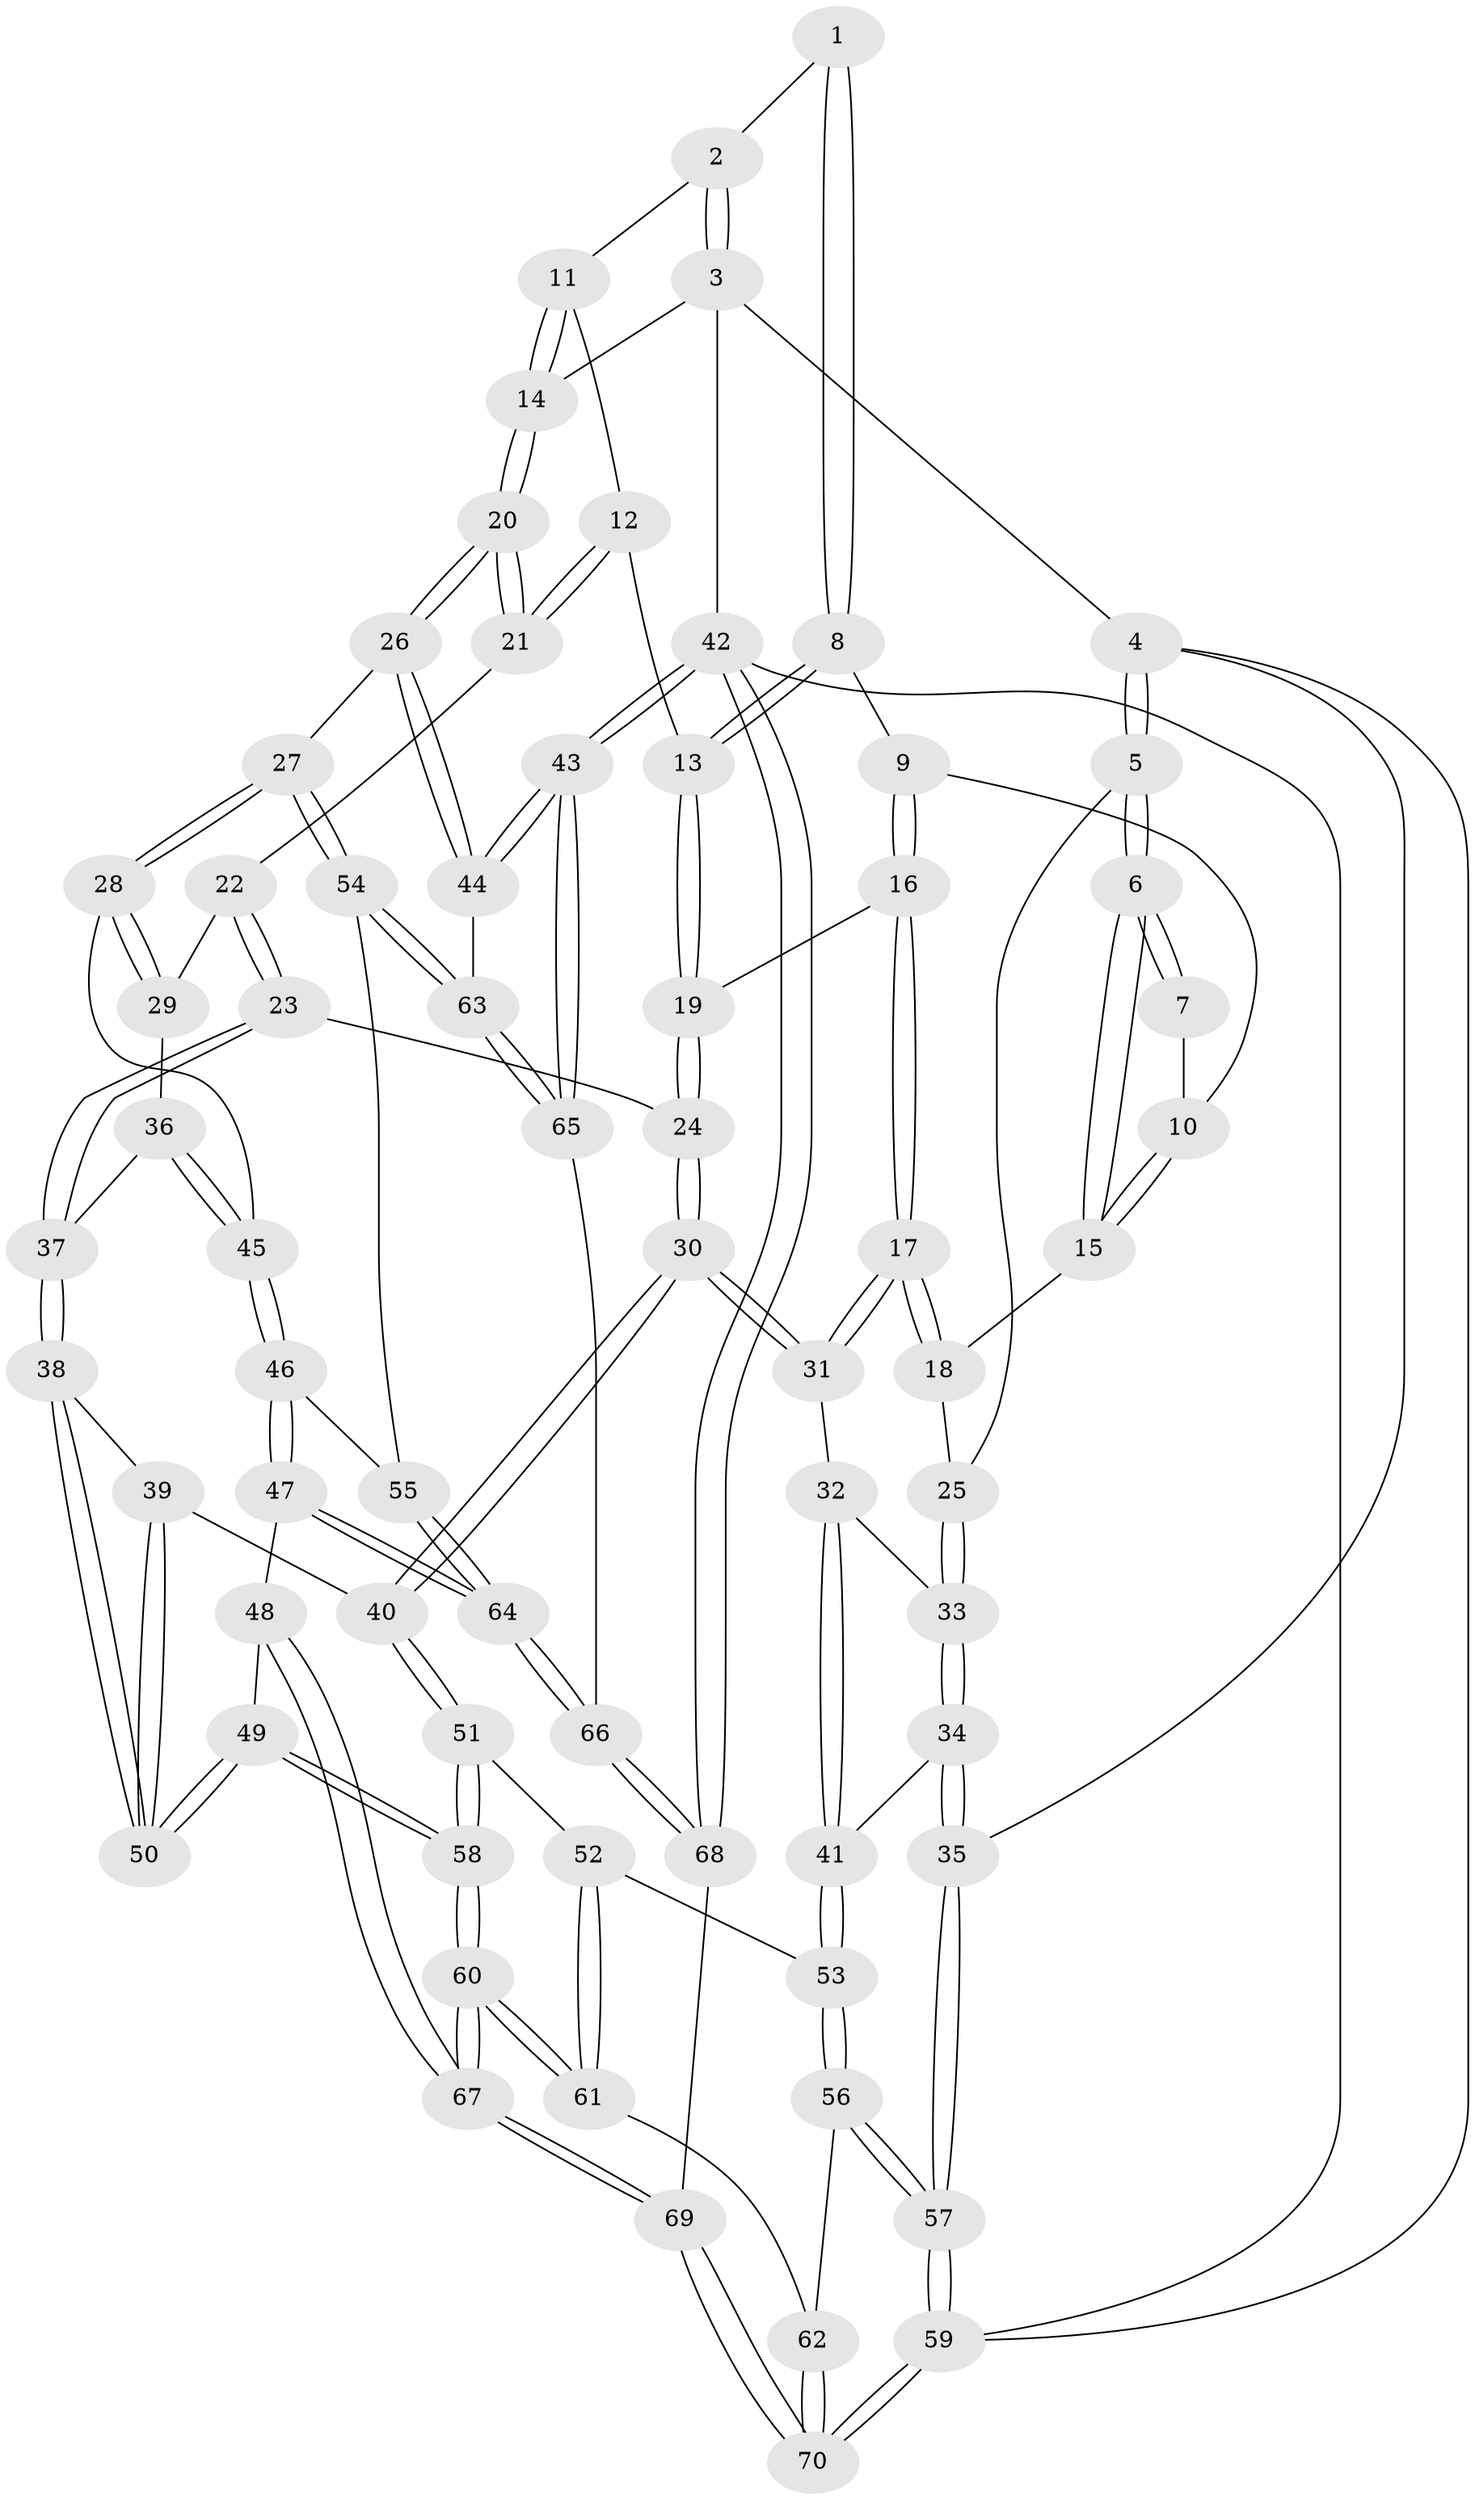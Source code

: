// Generated by graph-tools (version 1.1) at 2025/03/03/09/25 03:03:23]
// undirected, 70 vertices, 172 edges
graph export_dot {
graph [start="1"]
  node [color=gray90,style=filled];
  1 [pos="+0.4173168491757321+0"];
  2 [pos="+0.563724482031184+0"];
  3 [pos="+1+0"];
  4 [pos="+0+0"];
  5 [pos="+0+0"];
  6 [pos="+0+0"];
  7 [pos="+0.2704539369477311+0"];
  8 [pos="+0.48245310287526677+0.13947872735571187"];
  9 [pos="+0.32828148717119804+0.18841102205566518"];
  10 [pos="+0.2974253502259389+0.18130799869634398"];
  11 [pos="+0.6913641557118713+0.1341958236302496"];
  12 [pos="+0.6732903844186796+0.16260958148854948"];
  13 [pos="+0.5032875250062068+0.16289262418307246"];
  14 [pos="+1+0"];
  15 [pos="+0.2026943233152461+0.22193580010535408"];
  16 [pos="+0.3637963965421398+0.32010862002382845"];
  17 [pos="+0.29352531665293413+0.367641861060969"];
  18 [pos="+0.19746336748671928+0.29326581346273056"];
  19 [pos="+0.48553506643538413+0.3145404018217758"];
  20 [pos="+1+0.3036522188472234"];
  21 [pos="+0.7176079373497722+0.2694850991353632"];
  22 [pos="+0.7019786559821393+0.29999919869179603"];
  23 [pos="+0.5484002213195343+0.3940672548858359"];
  24 [pos="+0.5257813620957554+0.3816154738103655"];
  25 [pos="+0.12694463333134126+0.34099627403476723"];
  26 [pos="+1+0.464422016531327"];
  27 [pos="+1+0.509585200264696"];
  28 [pos="+0.8357838653434039+0.4948618326068769"];
  29 [pos="+0.7562779219151027+0.4434471661466884"];
  30 [pos="+0.3312770704931469+0.5185926664323253"];
  31 [pos="+0.3012335213609984+0.48503874594540525"];
  32 [pos="+0.22502030353826225+0.4856628174981619"];
  33 [pos="+0.059707057025311996+0.4244930136435233"];
  34 [pos="+0.05112996968654825+0.42817274394692734"];
  35 [pos="+0+0.43396670523881986"];
  36 [pos="+0.5886076335249221+0.4716741303556205"];
  37 [pos="+0.582979927357038+0.4695515247380527"];
  38 [pos="+0.5459776708421332+0.5369505418764092"];
  39 [pos="+0.3930012987109312+0.5674254816098836"];
  40 [pos="+0.34112446523987966+0.5609449210868521"];
  41 [pos="+0.12899017209297575+0.6076329528902947"];
  42 [pos="+1+1"];
  43 [pos="+1+1"];
  44 [pos="+1+0.6187387922563319"];
  45 [pos="+0.693653157841196+0.5813873383443829"];
  46 [pos="+0.6849170311582794+0.6246401924717889"];
  47 [pos="+0.5966350451114292+0.7068904560374691"];
  48 [pos="+0.5806280320424821+0.7025018688725885"];
  49 [pos="+0.5659492166399364+0.6958106757334598"];
  50 [pos="+0.5636967884121968+0.6902370649636926"];
  51 [pos="+0.3324216988372032+0.587382533166336"];
  52 [pos="+0.19502900298342607+0.6474334018814929"];
  53 [pos="+0.13038888985818242+0.6440478010447023"];
  54 [pos="+0.8769982730284154+0.6813684146645472"];
  55 [pos="+0.8238612506180477+0.6966536645812754"];
  56 [pos="+0+0.7740550088575924"];
  57 [pos="+0+0.8315750607277305"];
  58 [pos="+0.379450234222315+0.7677826196209452"];
  59 [pos="+0+1"];
  60 [pos="+0.34531621770153265+0.848382593720816"];
  61 [pos="+0.27968365581075133+0.8377635581411148"];
  62 [pos="+0.2510167547560207+0.8407527544459819"];
  63 [pos="+0.9073992440968728+0.8337866645640355"];
  64 [pos="+0.685647752144698+0.8284458119342045"];
  65 [pos="+0.9103520713919256+0.8697811712551233"];
  66 [pos="+0.6967675440341405+0.9501414520188168"];
  67 [pos="+0.4384317447097629+1"];
  68 [pos="+0.596635346585812+1"];
  69 [pos="+0.48992770784703504+1"];
  70 [pos="+0+1"];
  1 -- 2;
  1 -- 8;
  1 -- 8;
  2 -- 3;
  2 -- 3;
  2 -- 11;
  3 -- 4;
  3 -- 14;
  3 -- 42;
  4 -- 5;
  4 -- 5;
  4 -- 35;
  4 -- 59;
  5 -- 6;
  5 -- 6;
  5 -- 25;
  6 -- 7;
  6 -- 7;
  6 -- 15;
  6 -- 15;
  7 -- 10;
  8 -- 9;
  8 -- 13;
  8 -- 13;
  9 -- 10;
  9 -- 16;
  9 -- 16;
  10 -- 15;
  10 -- 15;
  11 -- 12;
  11 -- 14;
  11 -- 14;
  12 -- 13;
  12 -- 21;
  12 -- 21;
  13 -- 19;
  13 -- 19;
  14 -- 20;
  14 -- 20;
  15 -- 18;
  16 -- 17;
  16 -- 17;
  16 -- 19;
  17 -- 18;
  17 -- 18;
  17 -- 31;
  17 -- 31;
  18 -- 25;
  19 -- 24;
  19 -- 24;
  20 -- 21;
  20 -- 21;
  20 -- 26;
  20 -- 26;
  21 -- 22;
  22 -- 23;
  22 -- 23;
  22 -- 29;
  23 -- 24;
  23 -- 37;
  23 -- 37;
  24 -- 30;
  24 -- 30;
  25 -- 33;
  25 -- 33;
  26 -- 27;
  26 -- 44;
  26 -- 44;
  27 -- 28;
  27 -- 28;
  27 -- 54;
  27 -- 54;
  28 -- 29;
  28 -- 29;
  28 -- 45;
  29 -- 36;
  30 -- 31;
  30 -- 31;
  30 -- 40;
  30 -- 40;
  31 -- 32;
  32 -- 33;
  32 -- 41;
  32 -- 41;
  33 -- 34;
  33 -- 34;
  34 -- 35;
  34 -- 35;
  34 -- 41;
  35 -- 57;
  35 -- 57;
  36 -- 37;
  36 -- 45;
  36 -- 45;
  37 -- 38;
  37 -- 38;
  38 -- 39;
  38 -- 50;
  38 -- 50;
  39 -- 40;
  39 -- 50;
  39 -- 50;
  40 -- 51;
  40 -- 51;
  41 -- 53;
  41 -- 53;
  42 -- 43;
  42 -- 43;
  42 -- 68;
  42 -- 68;
  42 -- 59;
  43 -- 44;
  43 -- 44;
  43 -- 65;
  43 -- 65;
  44 -- 63;
  45 -- 46;
  45 -- 46;
  46 -- 47;
  46 -- 47;
  46 -- 55;
  47 -- 48;
  47 -- 64;
  47 -- 64;
  48 -- 49;
  48 -- 67;
  48 -- 67;
  49 -- 50;
  49 -- 50;
  49 -- 58;
  49 -- 58;
  51 -- 52;
  51 -- 58;
  51 -- 58;
  52 -- 53;
  52 -- 61;
  52 -- 61;
  53 -- 56;
  53 -- 56;
  54 -- 55;
  54 -- 63;
  54 -- 63;
  55 -- 64;
  55 -- 64;
  56 -- 57;
  56 -- 57;
  56 -- 62;
  57 -- 59;
  57 -- 59;
  58 -- 60;
  58 -- 60;
  59 -- 70;
  59 -- 70;
  60 -- 61;
  60 -- 61;
  60 -- 67;
  60 -- 67;
  61 -- 62;
  62 -- 70;
  62 -- 70;
  63 -- 65;
  63 -- 65;
  64 -- 66;
  64 -- 66;
  65 -- 66;
  66 -- 68;
  66 -- 68;
  67 -- 69;
  67 -- 69;
  68 -- 69;
  69 -- 70;
  69 -- 70;
}
